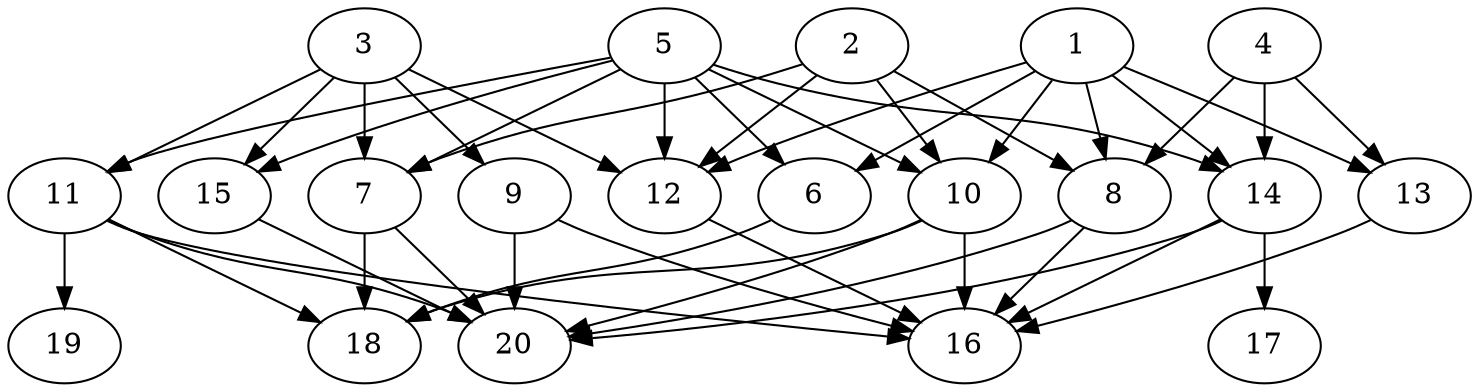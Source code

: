 // DAG automatically generated by daggen at Thu Oct  3 13:58:43 2019
// ./daggen --dot -n 20 --ccr 0.3 --fat 0.7 --regular 0.5 --density 0.9 --mindata 5242880 --maxdata 52428800 
digraph G {
  1 [size="139629227", alpha="0.07", expect_size="41888768"] 
  1 -> 6 [size ="41888768"]
  1 -> 8 [size ="41888768"]
  1 -> 10 [size ="41888768"]
  1 -> 12 [size ="41888768"]
  1 -> 13 [size ="41888768"]
  1 -> 14 [size ="41888768"]
  2 [size="157467307", alpha="0.18", expect_size="47240192"] 
  2 -> 7 [size ="47240192"]
  2 -> 8 [size ="47240192"]
  2 -> 10 [size ="47240192"]
  2 -> 12 [size ="47240192"]
  3 [size="39519573", alpha="0.12", expect_size="11855872"] 
  3 -> 7 [size ="11855872"]
  3 -> 9 [size ="11855872"]
  3 -> 11 [size ="11855872"]
  3 -> 12 [size ="11855872"]
  3 -> 15 [size ="11855872"]
  4 [size="122808320", alpha="0.18", expect_size="36842496"] 
  4 -> 8 [size ="36842496"]
  4 -> 13 [size ="36842496"]
  4 -> 14 [size ="36842496"]
  5 [size="104277333", alpha="0.08", expect_size="31283200"] 
  5 -> 6 [size ="31283200"]
  5 -> 7 [size ="31283200"]
  5 -> 10 [size ="31283200"]
  5 -> 11 [size ="31283200"]
  5 -> 12 [size ="31283200"]
  5 -> 14 [size ="31283200"]
  5 -> 15 [size ="31283200"]
  6 [size="67768320", alpha="0.15", expect_size="20330496"] 
  6 -> 18 [size ="20330496"]
  7 [size="89118720", alpha="0.09", expect_size="26735616"] 
  7 -> 18 [size ="26735616"]
  7 -> 20 [size ="26735616"]
  8 [size="44216320", alpha="0.10", expect_size="13264896"] 
  8 -> 16 [size ="13264896"]
  8 -> 20 [size ="13264896"]
  9 [size="80718507", alpha="0.07", expect_size="24215552"] 
  9 -> 16 [size ="24215552"]
  9 -> 20 [size ="24215552"]
  10 [size="156491093", alpha="0.04", expect_size="46947328"] 
  10 -> 16 [size ="46947328"]
  10 -> 18 [size ="46947328"]
  10 -> 20 [size ="46947328"]
  11 [size="76352853", alpha="0.02", expect_size="22905856"] 
  11 -> 16 [size ="22905856"]
  11 -> 18 [size ="22905856"]
  11 -> 19 [size ="22905856"]
  11 -> 20 [size ="22905856"]
  12 [size="132730880", alpha="0.08", expect_size="39819264"] 
  12 -> 16 [size ="39819264"]
  13 [size="117357227", alpha="0.07", expect_size="35207168"] 
  13 -> 16 [size ="35207168"]
  14 [size="51240960", alpha="0.03", expect_size="15372288"] 
  14 -> 16 [size ="15372288"]
  14 -> 17 [size ="15372288"]
  14 -> 20 [size ="15372288"]
  15 [size="34314240", alpha="0.16", expect_size="10294272"] 
  15 -> 20 [size ="10294272"]
  16 [size="95501653", alpha="0.08", expect_size="28650496"] 
  17 [size="53329920", alpha="0.04", expect_size="15998976"] 
  18 [size="122040320", alpha="0.00", expect_size="36612096"] 
  19 [size="47250773", alpha="0.10", expect_size="14175232"] 
  20 [size="106158080", alpha="0.03", expect_size="31847424"] 
}

